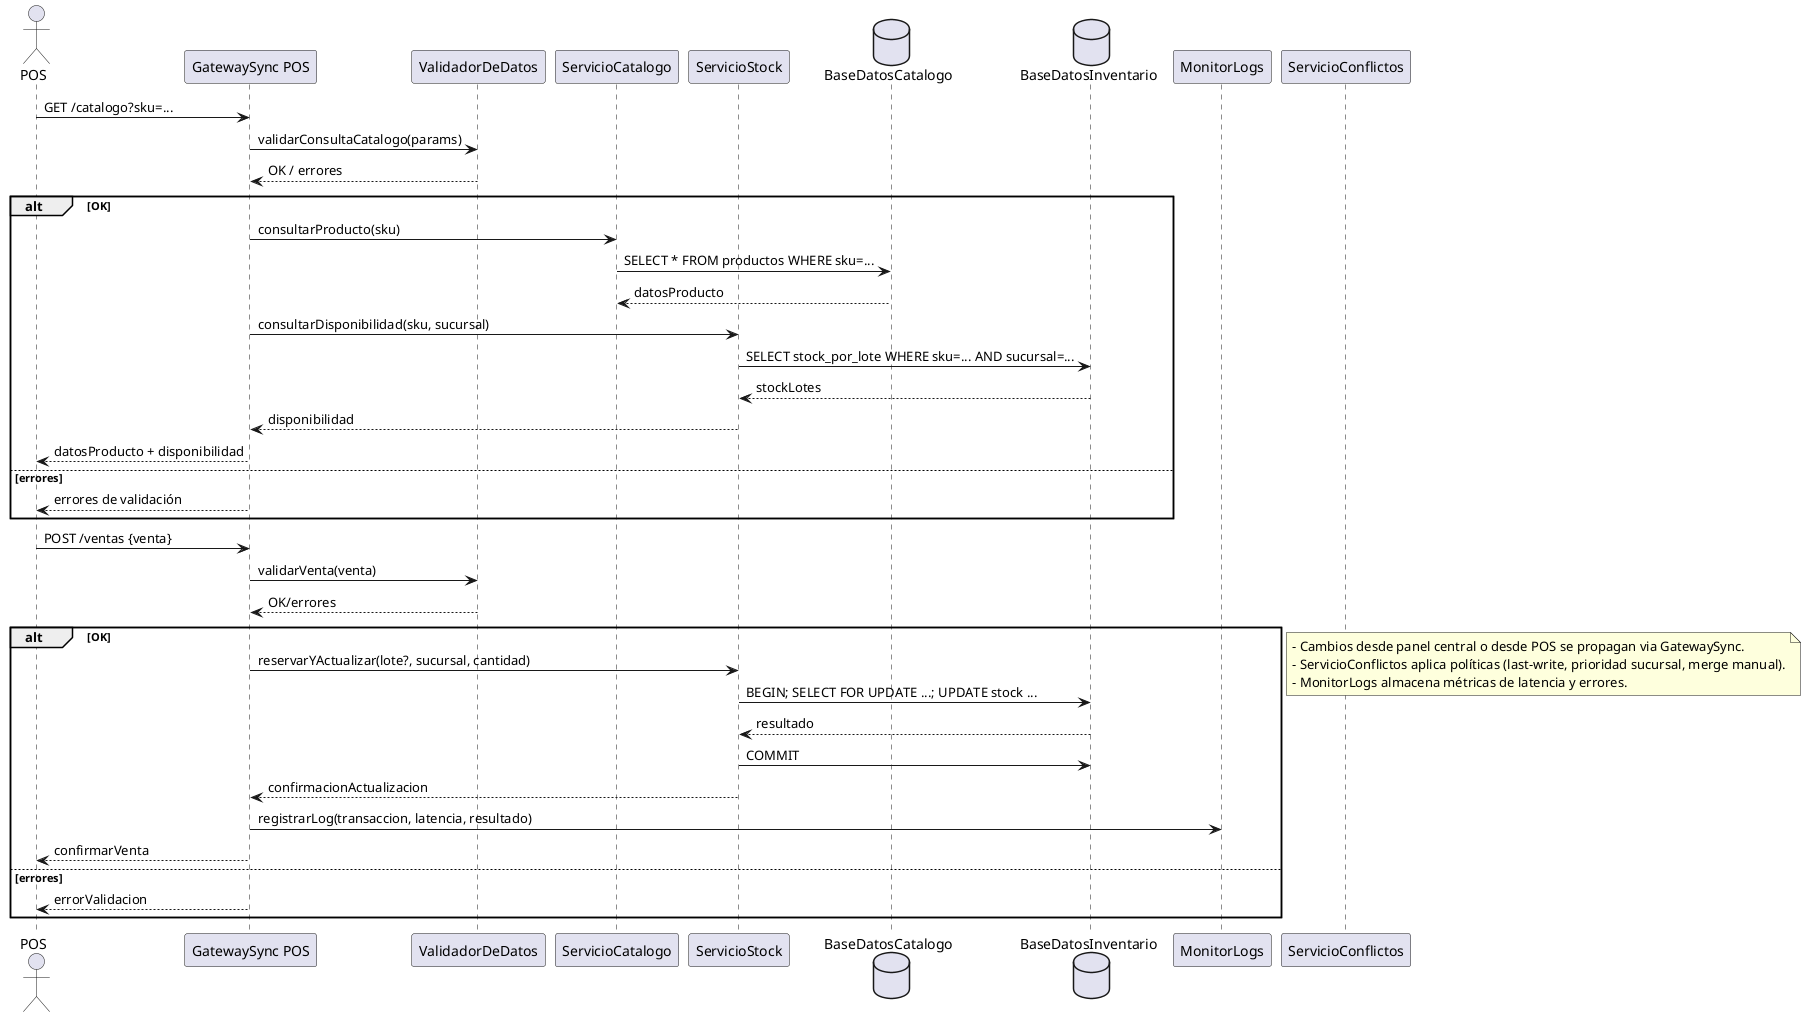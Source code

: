 @startuml
actor "POS" as POS
participant "GatewaySync POS" as Gateway
participant "ValidadorDeDatos" as Validador
participant "ServicioCatalogo" as Catalogo
participant "ServicioStock" as Stock
database "BaseDatosCatalogo" as BD_Catalogo
database "BaseDatosInventario" as BD_Inv
participant "MonitorLogs" as Monitor
participant "ServicioConflictos" as Conflictos

POS -> Gateway: GET /catalogo?sku=...
Gateway -> Validador: validarConsultaCatalogo(params)
Validador --> Gateway: OK / errores
alt OK
  Gateway -> Catalogo: consultarProducto(sku)
  Catalogo -> BD_Catalogo: SELECT * FROM productos WHERE sku=...
  BD_Catalogo --> Catalogo: datosProducto
  Gateway -> Stock: consultarDisponibilidad(sku, sucursal)
  Stock -> BD_Inv: SELECT stock_por_lote WHERE sku=... AND sucursal=...
  BD_Inv --> Stock: stockLotes
  Stock --> Gateway: disponibilidad
  Gateway --> POS: datosProducto + disponibilidad
else errores
  Gateway --> POS: errores de validación
end

' --- Venta que actualiza stock ---
POS -> Gateway: POST /ventas {venta}
Gateway -> Validador: validarVenta(venta)
Validador --> Gateway: OK/errores
alt OK
  Gateway -> Stock: reservarYActualizar(lote?, sucursal, cantidad)
  Stock -> BD_Inv: BEGIN; SELECT FOR UPDATE ...; UPDATE stock ...
  BD_Inv --> Stock: resultado
  Stock -> BD_Inv: COMMIT
  Stock --> Gateway: confirmacionActualizacion
  Gateway -> Monitor: registrarLog(transaccion, latencia, resultado)
  Gateway --> POS: confirmarVenta
else errores
  Gateway --> POS: errorValidacion
end

' --- Sincronización bidireccional y conflictos ---
note right
  - Cambios desde panel central o desde POS se propagan via GatewaySync.
  - ServicioConflictos aplica políticas (last-write, prioridad sucursal, merge manual).
  - MonitorLogs almacena métricas de latencia y errores.
end note
@enduml
